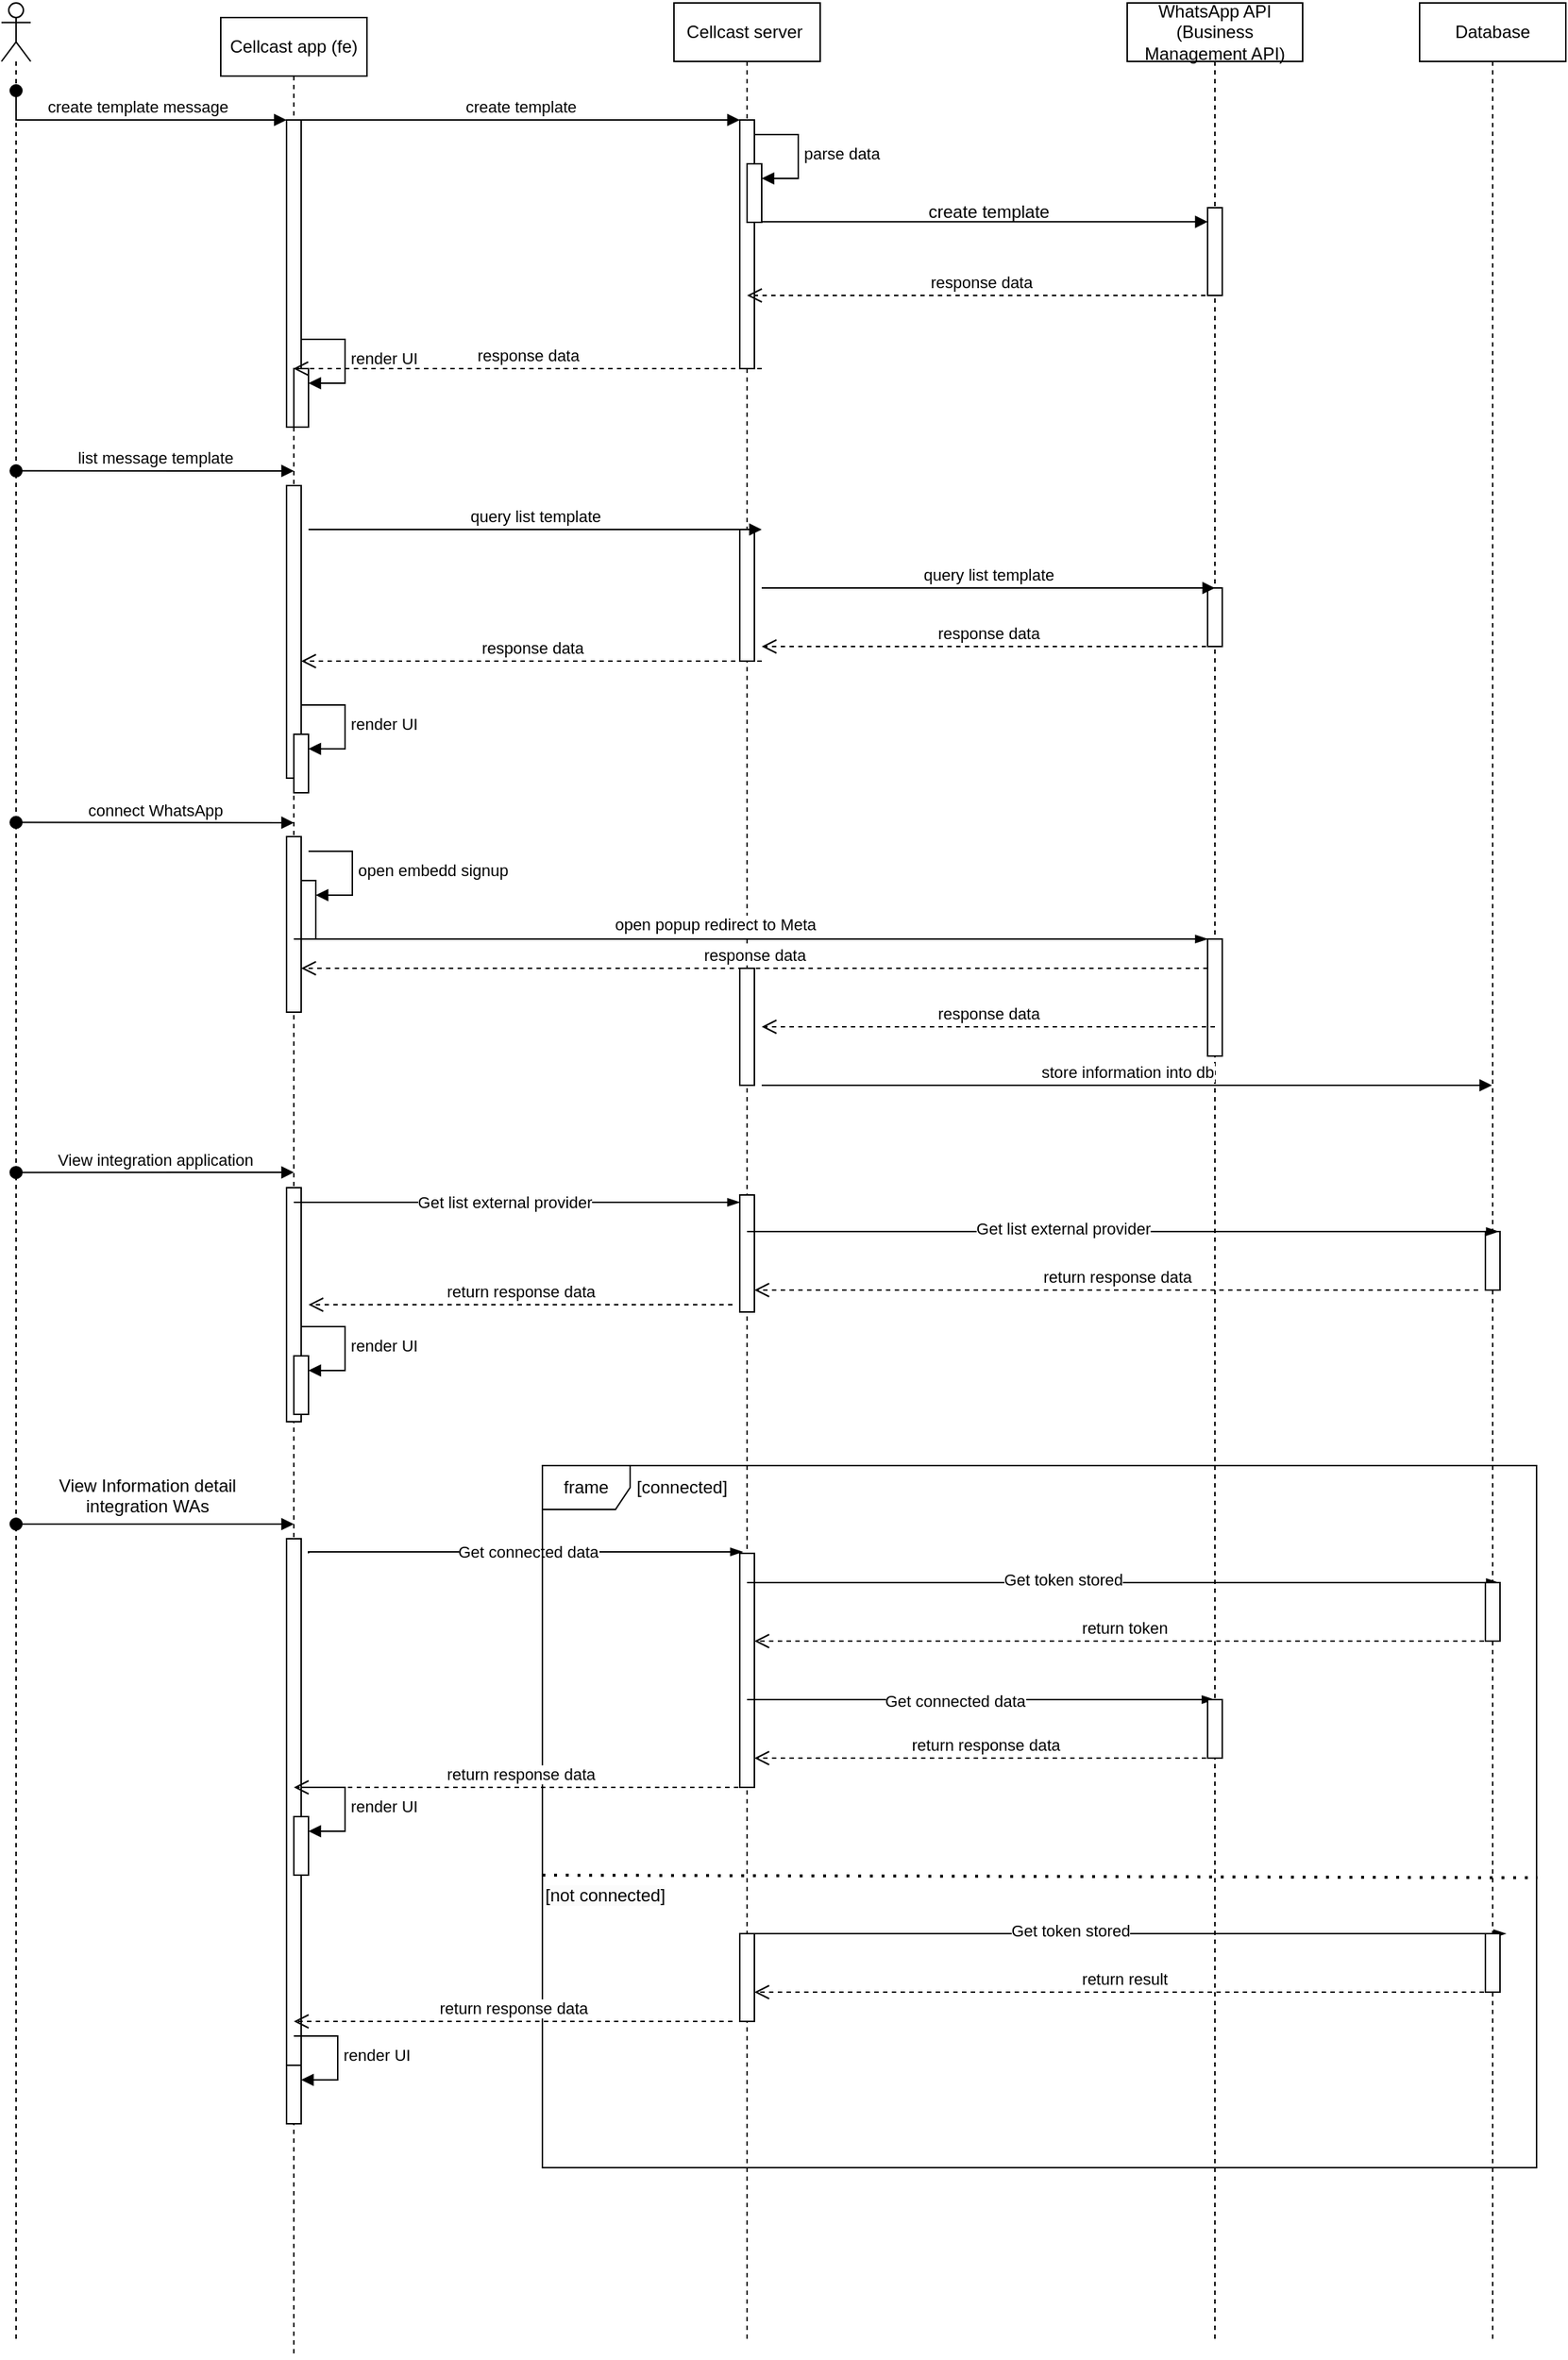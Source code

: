 <mxfile version="26.1.1">
  <diagram name="Page-1" id="2YBvvXClWsGukQMizWep">
    <mxGraphModel dx="2284" dy="788" grid="1" gridSize="10" guides="1" tooltips="1" connect="1" arrows="1" fold="1" page="1" pageScale="1" pageWidth="850" pageHeight="1100" math="0" shadow="0">
      <root>
        <mxCell id="0" />
        <mxCell id="1" parent="0" />
        <mxCell id="aM9ryv3xv72pqoxQDRHE-1" value="Cellcast app (fe)" style="shape=umlLifeline;whiteSpace=wrap;html=1;container=0;dropTarget=0;collapsible=0;recursiveResize=0;outlineConnect=0;portConstraint=eastwest;newEdgeStyle={&quot;curved&quot;:0,&quot;rounded&quot;:0};points=[[0,0,0,0,5],[0,1,0,0,-5],[1,0,0,0,5],[1,1,0,0,-5]];perimeter=rectanglePerimeter;targetShapes=umlLifeline;participant=label;" parent="1" vertex="1">
          <mxGeometry x="-100" y="50" width="100" height="1600" as="geometry" />
        </mxCell>
        <mxCell id="aM9ryv3xv72pqoxQDRHE-2" value="" style="html=1;points=[];perimeter=orthogonalPerimeter;outlineConnect=0;targetShapes=umlLifeline;portConstraint=eastwest;newEdgeStyle={&quot;edgeStyle&quot;:&quot;elbowEdgeStyle&quot;,&quot;elbow&quot;:&quot;vertical&quot;,&quot;curved&quot;:0,&quot;rounded&quot;:0};" parent="aM9ryv3xv72pqoxQDRHE-1" vertex="1">
          <mxGeometry x="45" y="70" width="10" height="210" as="geometry" />
        </mxCell>
        <mxCell id="-oHqo2pu-d8JH4vPHe19-22" value="" style="html=1;points=[[0,0,0,0,5],[0,1,0,0,-5],[1,0,0,0,5],[1,1,0,0,-5]];perimeter=orthogonalPerimeter;outlineConnect=0;targetShapes=umlLifeline;portConstraint=eastwest;newEdgeStyle={&quot;curved&quot;:0,&quot;rounded&quot;:0};" vertex="1" parent="aM9ryv3xv72pqoxQDRHE-1">
          <mxGeometry x="45" y="320" width="10" height="200" as="geometry" />
        </mxCell>
        <mxCell id="-oHqo2pu-d8JH4vPHe19-31" value="" style="html=1;points=[[0,0,0,0,5],[0,1,0,0,-5],[1,0,0,0,5],[1,1,0,0,-5]];perimeter=orthogonalPerimeter;outlineConnect=0;targetShapes=umlLifeline;portConstraint=eastwest;newEdgeStyle={&quot;curved&quot;:0,&quot;rounded&quot;:0};" vertex="1" parent="aM9ryv3xv72pqoxQDRHE-1">
          <mxGeometry x="50" y="490" width="10" height="40" as="geometry" />
        </mxCell>
        <mxCell id="-oHqo2pu-d8JH4vPHe19-32" value="render UI" style="html=1;align=left;spacingLeft=2;endArrow=block;rounded=0;edgeStyle=orthogonalEdgeStyle;curved=0;rounded=0;" edge="1" target="-oHqo2pu-d8JH4vPHe19-31" parent="aM9ryv3xv72pqoxQDRHE-1">
          <mxGeometry relative="1" as="geometry">
            <mxPoint x="55" y="470" as="sourcePoint" />
            <Array as="points">
              <mxPoint x="85" y="500" />
            </Array>
          </mxGeometry>
        </mxCell>
        <mxCell id="-oHqo2pu-d8JH4vPHe19-43" value="" style="html=1;points=[[0,0,0,0,5],[0,1,0,0,-5],[1,0,0,0,5],[1,1,0,0,-5]];perimeter=orthogonalPerimeter;outlineConnect=0;targetShapes=umlLifeline;portConstraint=eastwest;newEdgeStyle={&quot;curved&quot;:0,&quot;rounded&quot;:0};" vertex="1" parent="aM9ryv3xv72pqoxQDRHE-1">
          <mxGeometry x="45" y="560" width="10" height="120" as="geometry" />
        </mxCell>
        <mxCell id="-oHqo2pu-d8JH4vPHe19-44" value="" style="html=1;points=[[0,0,0,0,5],[0,1,0,0,-5],[1,0,0,0,5],[1,1,0,0,-5]];perimeter=orthogonalPerimeter;outlineConnect=0;targetShapes=umlLifeline;portConstraint=eastwest;newEdgeStyle={&quot;curved&quot;:0,&quot;rounded&quot;:0};" vertex="1" parent="aM9ryv3xv72pqoxQDRHE-1">
          <mxGeometry x="55" y="590" width="10" height="40" as="geometry" />
        </mxCell>
        <mxCell id="-oHqo2pu-d8JH4vPHe19-45" value="open embedd signup" style="html=1;align=left;spacingLeft=2;endArrow=block;rounded=0;edgeStyle=orthogonalEdgeStyle;curved=0;rounded=0;" edge="1" target="-oHqo2pu-d8JH4vPHe19-44" parent="aM9ryv3xv72pqoxQDRHE-1">
          <mxGeometry relative="1" as="geometry">
            <mxPoint x="60" y="570" as="sourcePoint" />
            <Array as="points">
              <mxPoint x="90" y="600" />
            </Array>
          </mxGeometry>
        </mxCell>
        <mxCell id="-oHqo2pu-d8JH4vPHe19-68" value="" style="html=1;points=[[0,0,0,0,5],[0,1,0,0,-5],[1,0,0,0,5],[1,1,0,0,-5]];perimeter=orthogonalPerimeter;outlineConnect=0;targetShapes=umlLifeline;portConstraint=eastwest;newEdgeStyle={&quot;curved&quot;:0,&quot;rounded&quot;:0};" vertex="1" parent="aM9ryv3xv72pqoxQDRHE-1">
          <mxGeometry x="50" y="240" width="10" height="40" as="geometry" />
        </mxCell>
        <mxCell id="-oHqo2pu-d8JH4vPHe19-69" value="render UI" style="html=1;align=left;spacingLeft=2;endArrow=block;rounded=0;edgeStyle=orthogonalEdgeStyle;curved=0;rounded=0;" edge="1" target="-oHqo2pu-d8JH4vPHe19-68" parent="aM9ryv3xv72pqoxQDRHE-1">
          <mxGeometry relative="1" as="geometry">
            <mxPoint x="55" y="220" as="sourcePoint" />
            <Array as="points">
              <mxPoint x="85" y="250" />
            </Array>
          </mxGeometry>
        </mxCell>
        <mxCell id="-oHqo2pu-d8JH4vPHe19-72" value="" style="html=1;points=[[0,0,0,0,5],[0,1,0,0,-5],[1,0,0,0,5],[1,1,0,0,-5]];perimeter=orthogonalPerimeter;outlineConnect=0;targetShapes=umlLifeline;portConstraint=eastwest;newEdgeStyle={&quot;curved&quot;:0,&quot;rounded&quot;:0};" vertex="1" parent="aM9ryv3xv72pqoxQDRHE-1">
          <mxGeometry x="45" y="800" width="10" height="160" as="geometry" />
        </mxCell>
        <mxCell id="-oHqo2pu-d8JH4vPHe19-81" value="" style="html=1;points=[[0,0,0,0,5],[0,1,0,0,-5],[1,0,0,0,5],[1,1,0,0,-5]];perimeter=orthogonalPerimeter;outlineConnect=0;targetShapes=umlLifeline;portConstraint=eastwest;newEdgeStyle={&quot;curved&quot;:0,&quot;rounded&quot;:0};" vertex="1" parent="aM9ryv3xv72pqoxQDRHE-1">
          <mxGeometry x="50" y="915" width="10" height="40" as="geometry" />
        </mxCell>
        <mxCell id="-oHqo2pu-d8JH4vPHe19-82" value="render UI" style="html=1;align=left;spacingLeft=2;endArrow=block;rounded=0;edgeStyle=orthogonalEdgeStyle;curved=0;rounded=0;" edge="1" target="-oHqo2pu-d8JH4vPHe19-81" parent="aM9ryv3xv72pqoxQDRHE-1">
          <mxGeometry relative="1" as="geometry">
            <mxPoint x="55" y="895" as="sourcePoint" />
            <Array as="points">
              <mxPoint x="85" y="925" />
            </Array>
          </mxGeometry>
        </mxCell>
        <mxCell id="-oHqo2pu-d8JH4vPHe19-85" value="" style="html=1;points=[[0,0,0,0,5],[0,1,0,0,-5],[1,0,0,0,5],[1,1,0,0,-5]];perimeter=orthogonalPerimeter;outlineConnect=0;targetShapes=umlLifeline;portConstraint=eastwest;newEdgeStyle={&quot;curved&quot;:0,&quot;rounded&quot;:0};" vertex="1" parent="aM9ryv3xv72pqoxQDRHE-1">
          <mxGeometry x="45" y="1040" width="10" height="390" as="geometry" />
        </mxCell>
        <mxCell id="-oHqo2pu-d8JH4vPHe19-117" value="" style="html=1;points=[[0,0,0,0,5],[0,1,0,0,-5],[1,0,0,0,5],[1,1,0,0,-5]];perimeter=orthogonalPerimeter;outlineConnect=0;targetShapes=umlLifeline;portConstraint=eastwest;newEdgeStyle={&quot;curved&quot;:0,&quot;rounded&quot;:0};" vertex="1" parent="aM9ryv3xv72pqoxQDRHE-1">
          <mxGeometry x="45" y="1400" width="10" height="40" as="geometry" />
        </mxCell>
        <mxCell id="-oHqo2pu-d8JH4vPHe19-118" value="render UI" style="html=1;align=left;spacingLeft=2;endArrow=block;rounded=0;edgeStyle=orthogonalEdgeStyle;curved=0;rounded=0;" edge="1" target="-oHqo2pu-d8JH4vPHe19-117" parent="aM9ryv3xv72pqoxQDRHE-1">
          <mxGeometry relative="1" as="geometry">
            <mxPoint x="50" y="1380" as="sourcePoint" />
            <Array as="points">
              <mxPoint x="80" y="1410" />
            </Array>
          </mxGeometry>
        </mxCell>
        <mxCell id="aM9ryv3xv72pqoxQDRHE-5" value="Cellcast server&amp;nbsp;" style="shape=umlLifeline;perimeter=lifelinePerimeter;whiteSpace=wrap;html=1;container=0;dropTarget=0;collapsible=0;recursiveResize=0;outlineConnect=0;portConstraint=eastwest;newEdgeStyle={&quot;edgeStyle&quot;:&quot;elbowEdgeStyle&quot;,&quot;elbow&quot;:&quot;vertical&quot;,&quot;curved&quot;:0,&quot;rounded&quot;:0};" parent="1" vertex="1">
          <mxGeometry x="210" y="40" width="100" height="1600" as="geometry" />
        </mxCell>
        <mxCell id="aM9ryv3xv72pqoxQDRHE-6" value="" style="html=1;points=[];perimeter=orthogonalPerimeter;outlineConnect=0;targetShapes=umlLifeline;portConstraint=eastwest;newEdgeStyle={&quot;edgeStyle&quot;:&quot;elbowEdgeStyle&quot;,&quot;elbow&quot;:&quot;vertical&quot;,&quot;curved&quot;:0,&quot;rounded&quot;:0};" parent="aM9ryv3xv72pqoxQDRHE-5" vertex="1">
          <mxGeometry x="45" y="80" width="10" height="170" as="geometry" />
        </mxCell>
        <mxCell id="-oHqo2pu-d8JH4vPHe19-3" value="" style="html=1;points=[[0,0,0,0,5],[0,1,0,0,-5],[1,0,0,0,5],[1,1,0,0,-5]];perimeter=orthogonalPerimeter;outlineConnect=0;targetShapes=umlLifeline;portConstraint=eastwest;newEdgeStyle={&quot;curved&quot;:0,&quot;rounded&quot;:0};" vertex="1" parent="aM9ryv3xv72pqoxQDRHE-5">
          <mxGeometry x="50" y="110" width="10" height="40" as="geometry" />
        </mxCell>
        <mxCell id="-oHqo2pu-d8JH4vPHe19-4" value="parse data" style="html=1;align=left;spacingLeft=2;endArrow=block;rounded=0;edgeStyle=orthogonalEdgeStyle;curved=0;rounded=0;" edge="1" target="-oHqo2pu-d8JH4vPHe19-3" parent="aM9ryv3xv72pqoxQDRHE-5">
          <mxGeometry relative="1" as="geometry">
            <mxPoint x="55" y="90" as="sourcePoint" />
            <Array as="points">
              <mxPoint x="85" y="120" />
            </Array>
          </mxGeometry>
        </mxCell>
        <mxCell id="-oHqo2pu-d8JH4vPHe19-24" value="" style="html=1;points=[[0,0,0,0,5],[0,1,0,0,-5],[1,0,0,0,5],[1,1,0,0,-5]];perimeter=orthogonalPerimeter;outlineConnect=0;targetShapes=umlLifeline;portConstraint=eastwest;newEdgeStyle={&quot;curved&quot;:0,&quot;rounded&quot;:0};" vertex="1" parent="aM9ryv3xv72pqoxQDRHE-5">
          <mxGeometry x="45" y="360" width="10" height="90" as="geometry" />
        </mxCell>
        <mxCell id="-oHqo2pu-d8JH4vPHe19-49" value="" style="html=1;points=[[0,0,0,0,5],[0,1,0,0,-5],[1,0,0,0,5],[1,1,0,0,-5]];perimeter=orthogonalPerimeter;outlineConnect=0;targetShapes=umlLifeline;portConstraint=eastwest;newEdgeStyle={&quot;curved&quot;:0,&quot;rounded&quot;:0};" vertex="1" parent="aM9ryv3xv72pqoxQDRHE-5">
          <mxGeometry x="45" y="660" width="10" height="80" as="geometry" />
        </mxCell>
        <mxCell id="-oHqo2pu-d8JH4vPHe19-73" value="" style="html=1;points=[[0,0,0,0,5],[0,1,0,0,-5],[1,0,0,0,5],[1,1,0,0,-5]];perimeter=orthogonalPerimeter;outlineConnect=0;targetShapes=umlLifeline;portConstraint=eastwest;newEdgeStyle={&quot;curved&quot;:0,&quot;rounded&quot;:0};" vertex="1" parent="aM9ryv3xv72pqoxQDRHE-5">
          <mxGeometry x="45" y="815" width="10" height="80" as="geometry" />
        </mxCell>
        <mxCell id="-oHqo2pu-d8JH4vPHe19-87" value="" style="html=1;points=[[0,0,0,0,5],[0,1,0,0,-5],[1,0,0,0,5],[1,1,0,0,-5]];perimeter=orthogonalPerimeter;outlineConnect=0;targetShapes=umlLifeline;portConstraint=eastwest;newEdgeStyle={&quot;curved&quot;:0,&quot;rounded&quot;:0};" vertex="1" parent="aM9ryv3xv72pqoxQDRHE-5">
          <mxGeometry x="45" y="1060" width="10" height="160" as="geometry" />
        </mxCell>
        <mxCell id="aM9ryv3xv72pqoxQDRHE-7" value="create template" style="html=1;verticalAlign=bottom;endArrow=block;edgeStyle=elbowEdgeStyle;elbow=vertical;curved=0;rounded=0;" parent="1" source="aM9ryv3xv72pqoxQDRHE-2" target="aM9ryv3xv72pqoxQDRHE-6" edge="1">
          <mxGeometry relative="1" as="geometry">
            <mxPoint x="195" y="130" as="sourcePoint" />
            <Array as="points">
              <mxPoint x="180" y="120" />
            </Array>
          </mxGeometry>
        </mxCell>
        <mxCell id="aM9ryv3xv72pqoxQDRHE-3" value="create template message" style="html=1;verticalAlign=bottom;startArrow=oval;endArrow=block;startSize=8;edgeStyle=elbowEdgeStyle;elbow=vertical;curved=0;rounded=0;exitX=1;exitY=1;exitDx=0;exitDy=0;exitPerimeter=0;" parent="1" target="aM9ryv3xv72pqoxQDRHE-2" edge="1">
          <mxGeometry relative="1" as="geometry">
            <mxPoint x="-240" y="100" as="sourcePoint" />
            <mxPoint x="-90" y="100.2" as="targetPoint" />
            <Array as="points">
              <mxPoint x="-180" y="120" />
            </Array>
          </mxGeometry>
        </mxCell>
        <mxCell id="-oHqo2pu-d8JH4vPHe19-5" value="" style="html=1;verticalAlign=bottom;endArrow=block;edgeStyle=elbowEdgeStyle;elbow=vertical;curved=0;rounded=0;" edge="1" parent="1" target="-oHqo2pu-d8JH4vPHe19-7">
          <mxGeometry x="-0.001" relative="1" as="geometry">
            <mxPoint x="270" y="189.66" as="sourcePoint" />
            <Array as="points">
              <mxPoint x="495" y="189.66" />
            </Array>
            <mxPoint x="580" y="189.66" as="targetPoint" />
            <mxPoint as="offset" />
          </mxGeometry>
        </mxCell>
        <mxCell id="-oHqo2pu-d8JH4vPHe19-6" value="WhatsApp API (Business Management API)" style="shape=umlLifeline;perimeter=lifelinePerimeter;whiteSpace=wrap;html=1;container=0;dropTarget=0;collapsible=0;recursiveResize=0;outlineConnect=0;portConstraint=eastwest;newEdgeStyle={&quot;edgeStyle&quot;:&quot;elbowEdgeStyle&quot;,&quot;elbow&quot;:&quot;vertical&quot;,&quot;curved&quot;:0,&quot;rounded&quot;:0};" vertex="1" parent="1">
          <mxGeometry x="520" y="40" width="120" height="1600" as="geometry" />
        </mxCell>
        <mxCell id="-oHqo2pu-d8JH4vPHe19-7" value="" style="html=1;points=[];perimeter=orthogonalPerimeter;outlineConnect=0;targetShapes=umlLifeline;portConstraint=eastwest;newEdgeStyle={&quot;edgeStyle&quot;:&quot;elbowEdgeStyle&quot;,&quot;elbow&quot;:&quot;vertical&quot;,&quot;curved&quot;:0,&quot;rounded&quot;:0};" vertex="1" parent="-oHqo2pu-d8JH4vPHe19-6">
          <mxGeometry x="55" y="140" width="10" height="60" as="geometry" />
        </mxCell>
        <mxCell id="-oHqo2pu-d8JH4vPHe19-26" value="" style="html=1;points=[];perimeter=orthogonalPerimeter;outlineConnect=0;targetShapes=umlLifeline;portConstraint=eastwest;newEdgeStyle={&quot;edgeStyle&quot;:&quot;elbowEdgeStyle&quot;,&quot;elbow&quot;:&quot;vertical&quot;,&quot;curved&quot;:0,&quot;rounded&quot;:0};" vertex="1" parent="-oHqo2pu-d8JH4vPHe19-6">
          <mxGeometry x="55" y="400" width="10" height="40" as="geometry" />
        </mxCell>
        <mxCell id="-oHqo2pu-d8JH4vPHe19-47" value="" style="html=1;points=[[0,0,0,0,5],[0,1,0,0,-5],[1,0,0,0,5],[1,1,0,0,-5]];perimeter=orthogonalPerimeter;outlineConnect=0;targetShapes=umlLifeline;portConstraint=eastwest;newEdgeStyle={&quot;curved&quot;:0,&quot;rounded&quot;:0};" vertex="1" parent="-oHqo2pu-d8JH4vPHe19-6">
          <mxGeometry x="55" y="640" width="10" height="80" as="geometry" />
        </mxCell>
        <mxCell id="-oHqo2pu-d8JH4vPHe19-16" value="response data" style="html=1;verticalAlign=bottom;endArrow=open;dashed=1;endSize=8;edgeStyle=elbowEdgeStyle;elbow=vertical;curved=0;rounded=0;" edge="1" parent="1" source="-oHqo2pu-d8JH4vPHe19-6" target="aM9ryv3xv72pqoxQDRHE-5">
          <mxGeometry relative="1" as="geometry">
            <mxPoint x="340" y="240" as="targetPoint" />
            <Array as="points">
              <mxPoint x="495" y="240" />
            </Array>
            <mxPoint x="560" y="240" as="sourcePoint" />
          </mxGeometry>
        </mxCell>
        <mxCell id="-oHqo2pu-d8JH4vPHe19-17" value="create template" style="text;html=1;align=center;verticalAlign=middle;resizable=0;points=[];autosize=1;strokeColor=none;fillColor=none;" vertex="1" parent="1">
          <mxGeometry x="370" y="168" width="110" height="30" as="geometry" />
        </mxCell>
        <mxCell id="-oHqo2pu-d8JH4vPHe19-18" value="response data" style="html=1;verticalAlign=bottom;endArrow=open;dashed=1;endSize=8;edgeStyle=elbowEdgeStyle;elbow=vertical;curved=0;rounded=0;" edge="1" parent="1">
          <mxGeometry x="-0.001" relative="1" as="geometry">
            <mxPoint x="-50.333" y="290.0" as="targetPoint" />
            <Array as="points">
              <mxPoint x="205" y="290" />
            </Array>
            <mxPoint x="270" y="290" as="sourcePoint" />
            <mxPoint as="offset" />
          </mxGeometry>
        </mxCell>
        <mxCell id="-oHqo2pu-d8JH4vPHe19-19" value="" style="shape=umlLifeline;perimeter=lifelinePerimeter;whiteSpace=wrap;html=1;container=1;dropTarget=0;collapsible=0;recursiveResize=0;outlineConnect=0;portConstraint=eastwest;newEdgeStyle={&quot;curved&quot;:0,&quot;rounded&quot;:0};participant=umlActor;" vertex="1" parent="1">
          <mxGeometry x="-250" y="40" width="20" height="1600" as="geometry" />
        </mxCell>
        <mxCell id="-oHqo2pu-d8JH4vPHe19-21" value="list message template" style="html=1;verticalAlign=bottom;startArrow=oval;endArrow=block;startSize=8;edgeStyle=elbowEdgeStyle;elbow=vertical;curved=0;rounded=0;exitX=1;exitY=1;exitDx=0;exitDy=0;exitPerimeter=0;" edge="1" parent="1">
          <mxGeometry x="-0.003" relative="1" as="geometry">
            <mxPoint x="-240" y="359.92" as="sourcePoint" />
            <mxPoint x="-50" y="359.92" as="targetPoint" />
            <mxPoint as="offset" />
          </mxGeometry>
        </mxCell>
        <mxCell id="-oHqo2pu-d8JH4vPHe19-23" value="query list template" style="html=1;verticalAlign=bottom;endArrow=block;edgeStyle=elbowEdgeStyle;elbow=vertical;curved=0;rounded=0;" edge="1" parent="1">
          <mxGeometry relative="1" as="geometry">
            <mxPoint x="-40" y="400" as="sourcePoint" />
            <Array as="points">
              <mxPoint x="185" y="400" />
            </Array>
            <mxPoint x="270" y="400" as="targetPoint" />
          </mxGeometry>
        </mxCell>
        <mxCell id="-oHqo2pu-d8JH4vPHe19-27" value="response data" style="html=1;verticalAlign=bottom;endArrow=open;dashed=1;endSize=8;edgeStyle=elbowEdgeStyle;elbow=vertical;curved=0;rounded=0;" edge="1" parent="1">
          <mxGeometry relative="1" as="geometry">
            <mxPoint x="270" y="480" as="targetPoint" />
            <Array as="points">
              <mxPoint x="495" y="480" />
            </Array>
            <mxPoint x="580" y="480" as="sourcePoint" />
          </mxGeometry>
        </mxCell>
        <mxCell id="-oHqo2pu-d8JH4vPHe19-29" value="response data" style="html=1;verticalAlign=bottom;endArrow=open;dashed=1;endSize=8;edgeStyle=elbowEdgeStyle;elbow=vertical;curved=0;rounded=0;" edge="1" parent="1" target="-oHqo2pu-d8JH4vPHe19-22">
          <mxGeometry relative="1" as="geometry">
            <mxPoint x="-40" y="490" as="targetPoint" />
            <Array as="points">
              <mxPoint x="185" y="490" />
            </Array>
            <mxPoint x="270" y="490" as="sourcePoint" />
          </mxGeometry>
        </mxCell>
        <mxCell id="-oHqo2pu-d8JH4vPHe19-41" value="query list template" style="html=1;verticalAlign=bottom;endArrow=block;edgeStyle=elbowEdgeStyle;elbow=vertical;curved=0;rounded=0;" edge="1" parent="1">
          <mxGeometry relative="1" as="geometry">
            <mxPoint x="270" y="440" as="sourcePoint" />
            <Array as="points">
              <mxPoint x="495" y="440" />
            </Array>
            <mxPoint x="580" y="440" as="targetPoint" />
          </mxGeometry>
        </mxCell>
        <mxCell id="-oHqo2pu-d8JH4vPHe19-42" value="connect WhatsApp" style="html=1;verticalAlign=bottom;startArrow=oval;endArrow=block;startSize=8;edgeStyle=elbowEdgeStyle;elbow=vertical;curved=0;rounded=0;exitX=1;exitY=1;exitDx=0;exitDy=0;exitPerimeter=0;" edge="1" parent="1">
          <mxGeometry x="-0.003" relative="1" as="geometry">
            <mxPoint x="-240" y="600.25" as="sourcePoint" />
            <mxPoint x="-50" y="600.25" as="targetPoint" />
            <mxPoint as="offset" />
          </mxGeometry>
        </mxCell>
        <mxCell id="-oHqo2pu-d8JH4vPHe19-46" value="" style="edgeStyle=elbowEdgeStyle;fontSize=12;html=1;endArrow=blockThin;endFill=1;rounded=0;" edge="1" parent="1">
          <mxGeometry width="160" relative="1" as="geometry">
            <mxPoint x="-50" y="680" as="sourcePoint" />
            <mxPoint x="575" y="680" as="targetPoint" />
            <Array as="points">
              <mxPoint x="460" y="670" />
            </Array>
          </mxGeometry>
        </mxCell>
        <mxCell id="-oHqo2pu-d8JH4vPHe19-48" value="open popup redirect to Meta" style="edgeLabel;html=1;align=center;verticalAlign=middle;resizable=0;points=[];" vertex="1" connectable="0" parent="-oHqo2pu-d8JH4vPHe19-46">
          <mxGeometry x="-0.28" y="2" relative="1" as="geometry">
            <mxPoint x="63" y="-8" as="offset" />
          </mxGeometry>
        </mxCell>
        <mxCell id="-oHqo2pu-d8JH4vPHe19-50" value="response data" style="html=1;verticalAlign=bottom;endArrow=open;dashed=1;endSize=8;edgeStyle=elbowEdgeStyle;elbow=vertical;curved=0;rounded=0;" edge="1" parent="1" target="-oHqo2pu-d8JH4vPHe19-43">
          <mxGeometry relative="1" as="geometry">
            <mxPoint x="260" y="700" as="targetPoint" />
            <Array as="points">
              <mxPoint x="490" y="700" />
            </Array>
            <mxPoint x="575" y="700" as="sourcePoint" />
          </mxGeometry>
        </mxCell>
        <mxCell id="-oHqo2pu-d8JH4vPHe19-51" value="response data" style="html=1;verticalAlign=bottom;endArrow=open;dashed=1;endSize=8;edgeStyle=elbowEdgeStyle;elbow=vertical;curved=0;rounded=0;" edge="1" parent="1">
          <mxGeometry relative="1" as="geometry">
            <mxPoint x="270" y="740" as="targetPoint" />
            <Array as="points">
              <mxPoint x="495" y="740" />
            </Array>
            <mxPoint x="580" y="740" as="sourcePoint" />
          </mxGeometry>
        </mxCell>
        <mxCell id="-oHqo2pu-d8JH4vPHe19-52" value="Database" style="shape=umlLifeline;perimeter=lifelinePerimeter;whiteSpace=wrap;html=1;container=1;dropTarget=0;collapsible=0;recursiveResize=0;outlineConnect=0;portConstraint=eastwest;newEdgeStyle={&quot;curved&quot;:0,&quot;rounded&quot;:0};" vertex="1" parent="1">
          <mxGeometry x="720" y="40" width="100" height="1600" as="geometry" />
        </mxCell>
        <mxCell id="-oHqo2pu-d8JH4vPHe19-77" value="" style="html=1;points=[[0,0,0,0,5],[0,1,0,0,-5],[1,0,0,0,5],[1,1,0,0,-5]];perimeter=orthogonalPerimeter;outlineConnect=0;targetShapes=umlLifeline;portConstraint=eastwest;newEdgeStyle={&quot;curved&quot;:0,&quot;rounded&quot;:0};" vertex="1" parent="-oHqo2pu-d8JH4vPHe19-52">
          <mxGeometry x="45" y="840" width="10" height="40" as="geometry" />
        </mxCell>
        <mxCell id="-oHqo2pu-d8JH4vPHe19-54" value="store information into db" style="html=1;verticalAlign=bottom;endArrow=block;edgeStyle=elbowEdgeStyle;elbow=vertical;curved=0;rounded=0;" edge="1" parent="1" target="-oHqo2pu-d8JH4vPHe19-52">
          <mxGeometry relative="1" as="geometry">
            <mxPoint x="270" y="780" as="sourcePoint" />
            <Array as="points">
              <mxPoint x="495" y="780" />
            </Array>
            <mxPoint x="580" y="780" as="targetPoint" />
          </mxGeometry>
        </mxCell>
        <mxCell id="-oHqo2pu-d8JH4vPHe19-70" value="View integration application" style="html=1;verticalAlign=bottom;startArrow=oval;endArrow=block;startSize=8;edgeStyle=elbowEdgeStyle;elbow=vertical;curved=0;rounded=0;exitX=1;exitY=1;exitDx=0;exitDy=0;exitPerimeter=0;" edge="1" parent="1">
          <mxGeometry x="-0.003" relative="1" as="geometry">
            <mxPoint x="-240" y="839.57" as="sourcePoint" />
            <mxPoint x="-50" y="839.57" as="targetPoint" />
            <mxPoint as="offset" />
          </mxGeometry>
        </mxCell>
        <mxCell id="-oHqo2pu-d8JH4vPHe19-71" value="" style="edgeStyle=elbowEdgeStyle;fontSize=12;html=1;endArrow=blockThin;endFill=1;rounded=0;entryX=0;entryY=0;entryDx=0;entryDy=5;entryPerimeter=0;" edge="1" parent="1" target="-oHqo2pu-d8JH4vPHe19-73">
          <mxGeometry width="160" relative="1" as="geometry">
            <mxPoint x="-50" y="860" as="sourcePoint" />
            <mxPoint x="110" y="860" as="targetPoint" />
          </mxGeometry>
        </mxCell>
        <mxCell id="-oHqo2pu-d8JH4vPHe19-74" value="Get list external provider" style="edgeLabel;html=1;align=center;verticalAlign=middle;resizable=0;points=[];" vertex="1" connectable="0" parent="-oHqo2pu-d8JH4vPHe19-71">
          <mxGeometry x="-0.059" relative="1" as="geometry">
            <mxPoint as="offset" />
          </mxGeometry>
        </mxCell>
        <mxCell id="-oHqo2pu-d8JH4vPHe19-75" value="" style="edgeStyle=elbowEdgeStyle;fontSize=12;html=1;endArrow=blockThin;endFill=1;rounded=0;entryX=0.54;entryY=0.525;entryDx=0;entryDy=0;entryPerimeter=0;" edge="1" parent="1" target="-oHqo2pu-d8JH4vPHe19-52">
          <mxGeometry width="160" relative="1" as="geometry">
            <mxPoint x="260" y="880" as="sourcePoint" />
            <mxPoint x="420" y="880" as="targetPoint" />
          </mxGeometry>
        </mxCell>
        <mxCell id="-oHqo2pu-d8JH4vPHe19-76" value="Get list external provider" style="edgeLabel;html=1;align=center;verticalAlign=middle;resizable=0;points=[];" vertex="1" connectable="0" parent="-oHqo2pu-d8JH4vPHe19-75">
          <mxGeometry x="-0.162" y="2" relative="1" as="geometry">
            <mxPoint as="offset" />
          </mxGeometry>
        </mxCell>
        <mxCell id="-oHqo2pu-d8JH4vPHe19-78" value="return response data" style="html=1;verticalAlign=bottom;endArrow=open;dashed=1;endSize=8;curved=0;rounded=0;" edge="1" parent="1" target="-oHqo2pu-d8JH4vPHe19-73">
          <mxGeometry relative="1" as="geometry">
            <mxPoint x="760" y="920" as="sourcePoint" />
            <mxPoint x="680" y="920" as="targetPoint" />
          </mxGeometry>
        </mxCell>
        <mxCell id="-oHqo2pu-d8JH4vPHe19-80" value="return response data" style="html=1;verticalAlign=bottom;endArrow=open;dashed=1;endSize=8;curved=0;rounded=0;" edge="1" parent="1">
          <mxGeometry relative="1" as="geometry">
            <mxPoint x="250" y="930" as="sourcePoint" />
            <mxPoint x="-40" y="930" as="targetPoint" />
          </mxGeometry>
        </mxCell>
        <mxCell id="-oHqo2pu-d8JH4vPHe19-83" value="View Information detail integration WAs" style="text;whiteSpace=wrap;align=center;" vertex="1" parent="1">
          <mxGeometry x="-240" y="1040" width="180" height="30" as="geometry" />
        </mxCell>
        <mxCell id="-oHqo2pu-d8JH4vPHe19-84" value="" style="html=1;verticalAlign=bottom;startArrow=oval;endArrow=block;startSize=8;edgeStyle=elbowEdgeStyle;elbow=vertical;curved=0;rounded=0;exitX=1;exitY=1;exitDx=0;exitDy=0;exitPerimeter=0;" edge="1" parent="1">
          <mxGeometry x="-0.003" relative="1" as="geometry">
            <mxPoint x="-240" y="1080" as="sourcePoint" />
            <mxPoint x="-50" y="1080" as="targetPoint" />
            <mxPoint as="offset" />
          </mxGeometry>
        </mxCell>
        <mxCell id="-oHqo2pu-d8JH4vPHe19-86" value="" style="edgeStyle=elbowEdgeStyle;fontSize=12;html=1;endArrow=blockThin;endFill=1;rounded=0;entryX=0.2;entryY=-0.012;entryDx=0;entryDy=0;entryPerimeter=0;elbow=vertical;" edge="1" parent="1" target="-oHqo2pu-d8JH4vPHe19-87">
          <mxGeometry width="160" relative="1" as="geometry">
            <mxPoint x="-40" y="1100" as="sourcePoint" />
            <mxPoint x="120" y="1100" as="targetPoint" />
          </mxGeometry>
        </mxCell>
        <mxCell id="-oHqo2pu-d8JH4vPHe19-89" value="Get connected data" style="edgeLabel;html=1;align=center;verticalAlign=middle;resizable=0;points=[];" vertex="1" connectable="0" parent="-oHqo2pu-d8JH4vPHe19-86">
          <mxGeometry x="0.007" relative="1" as="geometry">
            <mxPoint as="offset" />
          </mxGeometry>
        </mxCell>
        <mxCell id="-oHqo2pu-d8JH4vPHe19-90" value="frame" style="shape=umlFrame;whiteSpace=wrap;html=1;pointerEvents=0;" vertex="1" parent="1">
          <mxGeometry x="120" y="1040" width="680" height="480" as="geometry" />
        </mxCell>
        <mxCell id="-oHqo2pu-d8JH4vPHe19-91" value="[connected]" style="text;html=1;align=center;verticalAlign=middle;resizable=0;points=[];autosize=1;strokeColor=none;fillColor=none;" vertex="1" parent="1">
          <mxGeometry x="170" y="1040" width="90" height="30" as="geometry" />
        </mxCell>
        <mxCell id="-oHqo2pu-d8JH4vPHe19-94" value="" style="edgeStyle=elbowEdgeStyle;fontSize=12;html=1;endArrow=blockThin;endFill=1;rounded=0;entryX=0.54;entryY=0.525;entryDx=0;entryDy=0;entryPerimeter=0;" edge="1" parent="1">
          <mxGeometry width="160" relative="1" as="geometry">
            <mxPoint x="260" y="1120" as="sourcePoint" />
            <mxPoint x="774" y="1120" as="targetPoint" />
          </mxGeometry>
        </mxCell>
        <mxCell id="-oHqo2pu-d8JH4vPHe19-95" value="Get token stored" style="edgeLabel;html=1;align=center;verticalAlign=middle;resizable=0;points=[];" vertex="1" connectable="0" parent="-oHqo2pu-d8JH4vPHe19-94">
          <mxGeometry x="-0.162" y="2" relative="1" as="geometry">
            <mxPoint as="offset" />
          </mxGeometry>
        </mxCell>
        <mxCell id="-oHqo2pu-d8JH4vPHe19-96" value="" style="html=1;points=[[0,0,0,0,5],[0,1,0,0,-5],[1,0,0,0,5],[1,1,0,0,-5]];perimeter=orthogonalPerimeter;outlineConnect=0;targetShapes=umlLifeline;portConstraint=eastwest;newEdgeStyle={&quot;curved&quot;:0,&quot;rounded&quot;:0};" vertex="1" parent="1">
          <mxGeometry x="765" y="1120" width="10" height="40" as="geometry" />
        </mxCell>
        <mxCell id="-oHqo2pu-d8JH4vPHe19-97" value="return token" style="html=1;verticalAlign=bottom;endArrow=open;dashed=1;endSize=8;curved=0;rounded=0;" edge="1" parent="1" target="-oHqo2pu-d8JH4vPHe19-87">
          <mxGeometry relative="1" as="geometry">
            <mxPoint x="770" y="1160" as="sourcePoint" />
            <mxPoint x="690" y="1160" as="targetPoint" />
          </mxGeometry>
        </mxCell>
        <mxCell id="-oHqo2pu-d8JH4vPHe19-98" value="" style="edgeStyle=elbowEdgeStyle;fontSize=12;html=1;endArrow=blockThin;endFill=1;rounded=0;entryX=0.496;entryY=0.725;entryDx=0;entryDy=0;entryPerimeter=0;" edge="1" parent="1" target="-oHqo2pu-d8JH4vPHe19-6">
          <mxGeometry width="160" relative="1" as="geometry">
            <mxPoint x="260" y="1200" as="sourcePoint" />
            <mxPoint x="420" y="1200" as="targetPoint" />
          </mxGeometry>
        </mxCell>
        <mxCell id="-oHqo2pu-d8JH4vPHe19-99" value="Get connected data" style="edgeLabel;html=1;align=center;verticalAlign=middle;resizable=0;points=[];" vertex="1" connectable="0" parent="-oHqo2pu-d8JH4vPHe19-98">
          <mxGeometry x="-0.112" y="-1" relative="1" as="geometry">
            <mxPoint as="offset" />
          </mxGeometry>
        </mxCell>
        <mxCell id="-oHqo2pu-d8JH4vPHe19-100" value="" style="html=1;points=[[0,0,0,0,5],[0,1,0,0,-5],[1,0,0,0,5],[1,1,0,0,-5]];perimeter=orthogonalPerimeter;outlineConnect=0;targetShapes=umlLifeline;portConstraint=eastwest;newEdgeStyle={&quot;curved&quot;:0,&quot;rounded&quot;:0};" vertex="1" parent="1">
          <mxGeometry x="575" y="1200" width="10" height="40" as="geometry" />
        </mxCell>
        <mxCell id="-oHqo2pu-d8JH4vPHe19-101" value="return response data" style="html=1;verticalAlign=bottom;endArrow=open;dashed=1;endSize=8;curved=0;rounded=0;" edge="1" parent="1" target="-oHqo2pu-d8JH4vPHe19-87">
          <mxGeometry relative="1" as="geometry">
            <mxPoint x="580" y="1240" as="sourcePoint" />
            <mxPoint x="500" y="1240" as="targetPoint" />
          </mxGeometry>
        </mxCell>
        <mxCell id="-oHqo2pu-d8JH4vPHe19-102" value="return response data" style="html=1;verticalAlign=bottom;endArrow=open;dashed=1;endSize=8;curved=0;rounded=0;" edge="1" parent="1">
          <mxGeometry relative="1" as="geometry">
            <mxPoint x="260" y="1260" as="sourcePoint" />
            <mxPoint x="-50" y="1260" as="targetPoint" />
          </mxGeometry>
        </mxCell>
        <mxCell id="-oHqo2pu-d8JH4vPHe19-103" value="" style="html=1;points=[[0,0,0,0,5],[0,1,0,0,-5],[1,0,0,0,5],[1,1,0,0,-5]];perimeter=orthogonalPerimeter;outlineConnect=0;targetShapes=umlLifeline;portConstraint=eastwest;newEdgeStyle={&quot;curved&quot;:0,&quot;rounded&quot;:0};" vertex="1" parent="1">
          <mxGeometry x="-50" y="1280" width="10" height="40" as="geometry" />
        </mxCell>
        <mxCell id="-oHqo2pu-d8JH4vPHe19-104" value="render UI" style="html=1;align=left;spacingLeft=2;endArrow=block;rounded=0;edgeStyle=orthogonalEdgeStyle;curved=0;rounded=0;" edge="1" target="-oHqo2pu-d8JH4vPHe19-103" parent="1">
          <mxGeometry relative="1" as="geometry">
            <mxPoint x="-45" y="1260" as="sourcePoint" />
            <Array as="points">
              <mxPoint x="-15" y="1290" />
            </Array>
          </mxGeometry>
        </mxCell>
        <mxCell id="-oHqo2pu-d8JH4vPHe19-105" value="&lt;span style=&quot;color: rgb(0, 0, 0); font-family: Helvetica; font-size: 12px; font-style: normal; font-variant-ligatures: normal; font-variant-caps: normal; font-weight: 400; letter-spacing: normal; orphans: 2; text-align: center; text-indent: 0px; text-transform: none; widows: 2; word-spacing: 0px; -webkit-text-stroke-width: 0px; white-space: nowrap; background-color: rgb(251, 251, 251); text-decoration-thickness: initial; text-decoration-style: initial; text-decoration-color: initial; float: none; display: inline !important;&quot;&gt;[not connected]&lt;/span&gt;" style="text;whiteSpace=wrap;html=1;" vertex="1" parent="1">
          <mxGeometry x="120" y="1320" width="100" height="40" as="geometry" />
        </mxCell>
        <mxCell id="-oHqo2pu-d8JH4vPHe19-106" value="" style="endArrow=none;dashed=1;html=1;dashPattern=1 3;strokeWidth=2;rounded=0;entryX=1;entryY=0.562;entryDx=0;entryDy=0;entryPerimeter=0;exitX=-0.001;exitY=0.557;exitDx=0;exitDy=0;exitPerimeter=0;" edge="1" parent="1">
          <mxGeometry width="50" height="50" relative="1" as="geometry">
            <mxPoint x="120.0" y="1320" as="sourcePoint" />
            <mxPoint x="800.68" y="1321.8" as="targetPoint" />
          </mxGeometry>
        </mxCell>
        <mxCell id="-oHqo2pu-d8JH4vPHe19-107" value="" style="html=1;points=[[0,0,0,0,5],[0,1,0,0,-5],[1,0,0,0,5],[1,1,0,0,-5]];perimeter=orthogonalPerimeter;outlineConnect=0;targetShapes=umlLifeline;portConstraint=eastwest;newEdgeStyle={&quot;curved&quot;:0,&quot;rounded&quot;:0};" vertex="1" parent="1">
          <mxGeometry x="255" y="1360" width="10" height="60" as="geometry" />
        </mxCell>
        <mxCell id="-oHqo2pu-d8JH4vPHe19-109" value="" style="edgeStyle=elbowEdgeStyle;fontSize=12;html=1;endArrow=blockThin;endFill=1;rounded=0;entryX=0.54;entryY=0.525;entryDx=0;entryDy=0;entryPerimeter=0;" edge="1" parent="1">
          <mxGeometry width="160" relative="1" as="geometry">
            <mxPoint x="265" y="1360" as="sourcePoint" />
            <mxPoint x="779" y="1360" as="targetPoint" />
          </mxGeometry>
        </mxCell>
        <mxCell id="-oHqo2pu-d8JH4vPHe19-110" value="Get token stored" style="edgeLabel;html=1;align=center;verticalAlign=middle;resizable=0;points=[];" vertex="1" connectable="0" parent="-oHqo2pu-d8JH4vPHe19-109">
          <mxGeometry x="-0.162" y="2" relative="1" as="geometry">
            <mxPoint as="offset" />
          </mxGeometry>
        </mxCell>
        <mxCell id="-oHqo2pu-d8JH4vPHe19-111" value="" style="html=1;points=[[0,0,0,0,5],[0,1,0,0,-5],[1,0,0,0,5],[1,1,0,0,-5]];perimeter=orthogonalPerimeter;outlineConnect=0;targetShapes=umlLifeline;portConstraint=eastwest;newEdgeStyle={&quot;curved&quot;:0,&quot;rounded&quot;:0};" vertex="1" parent="1">
          <mxGeometry x="765" y="1360" width="10" height="40" as="geometry" />
        </mxCell>
        <mxCell id="-oHqo2pu-d8JH4vPHe19-112" value="return result" style="html=1;verticalAlign=bottom;endArrow=open;dashed=1;endSize=8;curved=0;rounded=0;" edge="1" parent="1">
          <mxGeometry relative="1" as="geometry">
            <mxPoint x="770" y="1400" as="sourcePoint" />
            <mxPoint x="265" y="1400" as="targetPoint" />
          </mxGeometry>
        </mxCell>
        <mxCell id="-oHqo2pu-d8JH4vPHe19-114" value="return response data" style="html=1;verticalAlign=bottom;endArrow=open;dashed=1;endSize=8;curved=0;rounded=0;" edge="1" parent="1">
          <mxGeometry relative="1" as="geometry">
            <mxPoint x="250" y="1420" as="sourcePoint" />
            <mxPoint x="-50" y="1420" as="targetPoint" />
          </mxGeometry>
        </mxCell>
      </root>
    </mxGraphModel>
  </diagram>
</mxfile>

